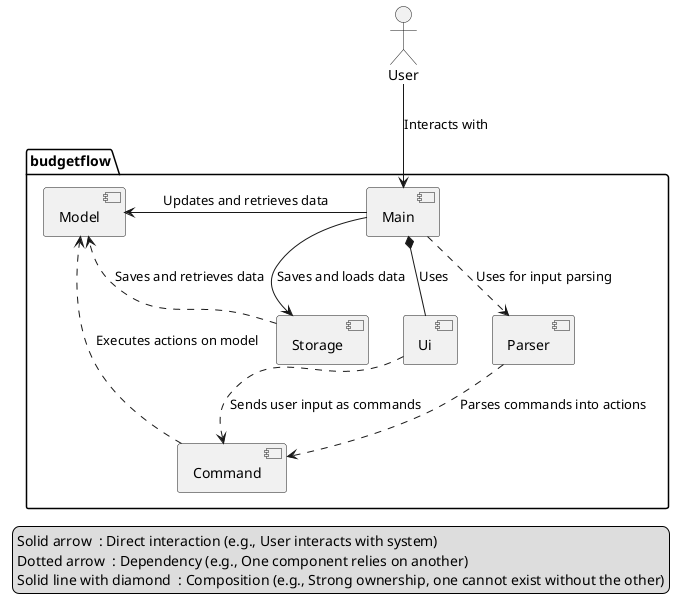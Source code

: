 @startuml
' Define the actor and system
actor User

' Define the package containing the system components
package budgetflow {
    [Main]
    [Ui]
    [Parser]
    [Command]
    [Storage]
    [Model]
}

' Define relationships between components
User --> [Main] : Interacts with
[Main] -left-> [Model] : Updates and retrieves data
[Main] --> [Storage] : Saves and loads data
[Main] *-- [Ui] : Uses
[Main] ..> [Parser] : Uses for input parsing
[Storage] ..> [Model] : Saves and retrieves data
[Command] ..> [Model] : Executes actions on model
[Parser] ..> [Command] : Parses commands into actions
[Ui] ..> [Command] : Sends user input as commands

' Add legends for components and interactions
legend left
  Main: Entry point, coordinates between components.
  Ui: Handles user input/output.
  Parser: Converts user input to executable commands.
  Command: Executes budget-related actions.
  Storage: Manages data persistence.
  Model: Stores application data and logic.
endlegend

legend right
  User: Interacts with the system.
  Interaction: Communication flow between components.
endlegend

' Legend for arrow types
legend bottom
  Solid arrow  : Direct interaction (e.g., User interacts with system)
  Dotted arrow  : Dependency (e.g., One component relies on another)
  Solid line with diamond  : Composition (e.g., Strong ownership, one cannot exist without the other)
endlegend

@enduml